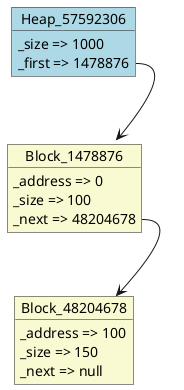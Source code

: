@startuml object
object Heap_57592306#LightBlue {
  _size => 1000
  _first => 1478876
}
object Block_1478876#LightGoldenRodYellow {
  _address => 0
  _size => 100
  _next => 48204678
}
object Block_48204678#LightGoldenRodYellow {
  _address => 100
  _size => 150
  _next => null
}
Block_1478876::_next --> Block_48204678
Heap_57592306::_first --> Block_1478876
@enduml
